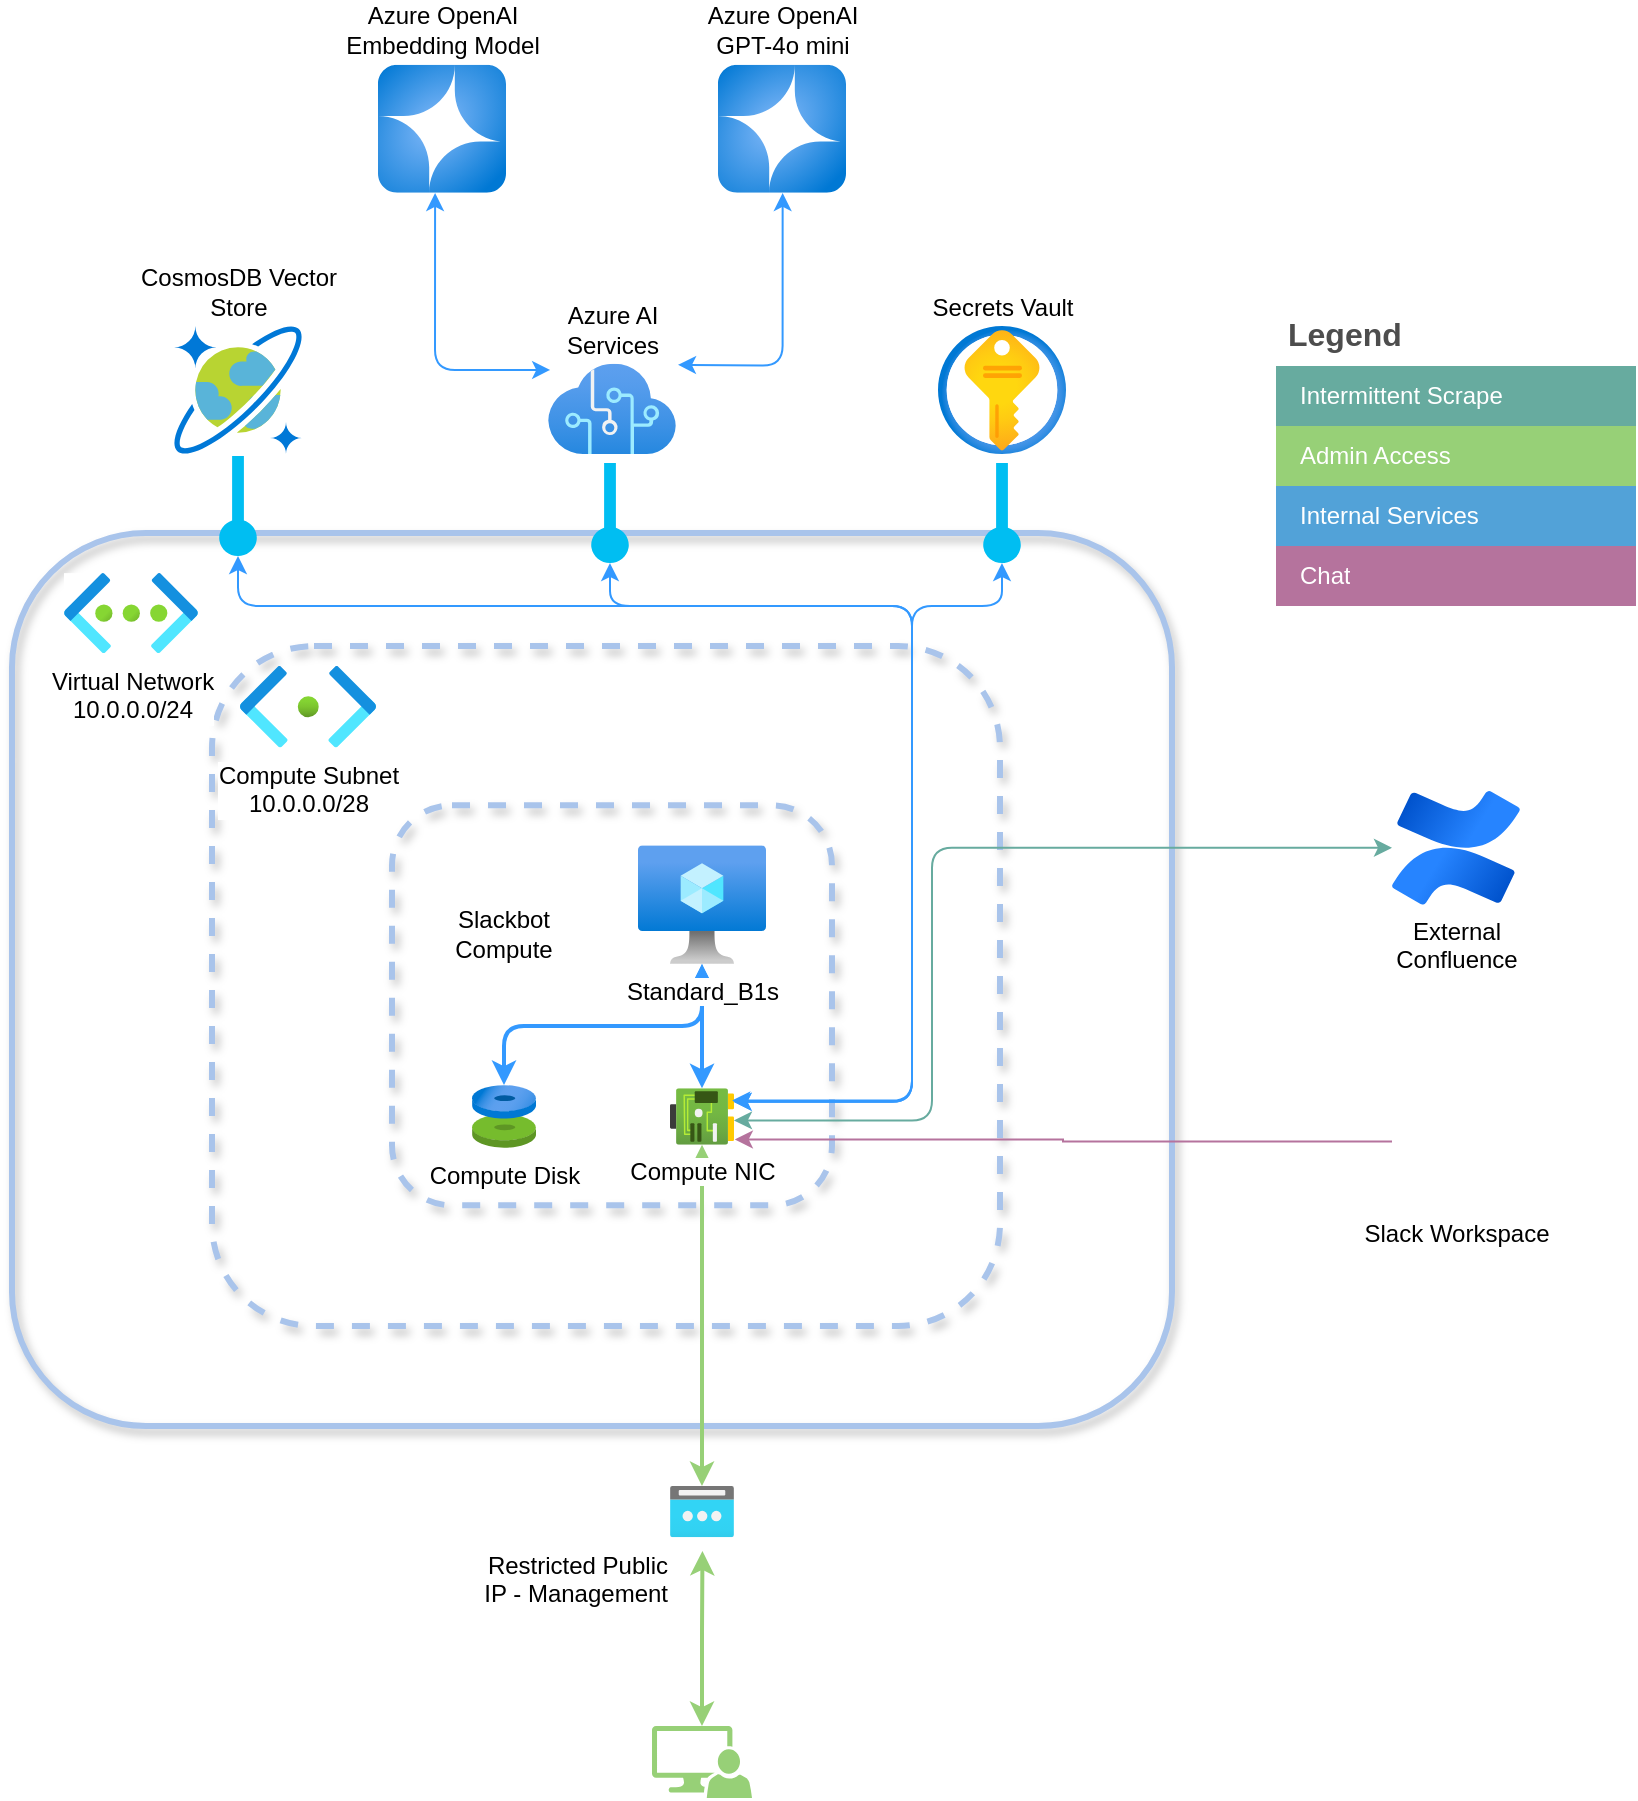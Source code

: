 <mxfile version="26.0.14">
  <diagram name="Page-1" id="jGX7wLICVnVVTPYH7MTh">
    <mxGraphModel dx="1547" dy="2117" grid="1" gridSize="10" guides="1" tooltips="1" connect="1" arrows="1" fold="1" page="1" pageScale="1" pageWidth="850" pageHeight="1100" math="0" shadow="0">
      <root>
        <mxCell id="0" />
        <mxCell id="1" parent="0" />
        <mxCell id="rIsvu3J8an1d6hR5XPZ0-13" value="" style="rounded=1;whiteSpace=wrap;html=1;fillColor=none;strokeWidth=3;strokeColor=#A9C4EB;glass=1;shadow=1;dashed=1;" vertex="1" parent="1">
          <mxGeometry x="280" y="139.68" width="220" height="200" as="geometry" />
        </mxCell>
        <mxCell id="rIsvu3J8an1d6hR5XPZ0-18" value="" style="rounded=1;whiteSpace=wrap;html=1;fillColor=none;strokeWidth=3;strokeColor=#A9C4EB;glass=1;shadow=1;" vertex="1" parent="1">
          <mxGeometry x="90" y="3.56" width="580" height="446.44" as="geometry" />
        </mxCell>
        <mxCell id="rIsvu3J8an1d6hR5XPZ0-21" value="" style="rounded=1;whiteSpace=wrap;html=1;fillColor=none;strokeWidth=3;strokeColor=#A9C4EB;glass=1;shadow=1;dashed=1;" vertex="1" parent="1">
          <mxGeometry x="190" y="60" width="394" height="340" as="geometry" />
        </mxCell>
        <mxCell id="rIsvu3J8an1d6hR5XPZ0-27" style="edgeStyle=orthogonalEdgeStyle;rounded=1;orthogonalLoop=1;jettySize=auto;html=1;strokeColor=#3399FF;strokeWidth=2;startArrow=classic;startFill=1;curved=0;jumpStyle=arc;" edge="1" parent="1" source="rIsvu3J8an1d6hR5XPZ0-1" target="rIsvu3J8an1d6hR5XPZ0-9">
          <mxGeometry relative="1" as="geometry" />
        </mxCell>
        <mxCell id="rIsvu3J8an1d6hR5XPZ0-29" style="edgeStyle=orthogonalEdgeStyle;rounded=1;orthogonalLoop=1;jettySize=auto;html=1;startArrow=classic;startFill=1;strokeColor=#3399FF;strokeWidth=2;curved=0;jumpStyle=arc;" edge="1" parent="1" source="rIsvu3J8an1d6hR5XPZ0-1" target="rIsvu3J8an1d6hR5XPZ0-11">
          <mxGeometry relative="1" as="geometry">
            <Array as="points">
              <mxPoint x="435" y="250" />
              <mxPoint x="336" y="250" />
            </Array>
          </mxGeometry>
        </mxCell>
        <mxCell id="rIsvu3J8an1d6hR5XPZ0-1" value="Standard_B1s" style="image;aspect=fixed;html=1;points=[];align=center;fontSize=12;image=img/lib/azure2/compute/Virtual_Machine.svg;" vertex="1" parent="1">
          <mxGeometry x="403" y="159.68" width="64" height="59.36" as="geometry" />
        </mxCell>
        <mxCell id="rIsvu3J8an1d6hR5XPZ0-2" value="&lt;div&gt;Azure OpenAI&lt;/div&gt;&lt;div&gt;Embedding Model&lt;/div&gt;" style="image;aspect=fixed;html=1;points=[];align=center;fontSize=12;image=img/lib/azure2/ai_machine_learning/Azure_OpenAI.svg;labelPosition=center;verticalLabelPosition=top;verticalAlign=bottom;" vertex="1" parent="1">
          <mxGeometry x="273" y="-230.59" width="64" height="64" as="geometry" />
        </mxCell>
        <mxCell id="rIsvu3J8an1d6hR5XPZ0-3" value="&lt;div&gt;Azure OpenAI&lt;/div&gt;&lt;div&gt;GPT-4o mini&lt;/div&gt;" style="image;aspect=fixed;html=1;points=[];align=center;fontSize=12;image=img/lib/azure2/ai_machine_learning/Azure_OpenAI.svg;labelPosition=center;verticalLabelPosition=top;verticalAlign=bottom;" vertex="1" parent="1">
          <mxGeometry x="443" y="-230.59" width="64" height="64" as="geometry" />
        </mxCell>
        <mxCell id="rIsvu3J8an1d6hR5XPZ0-4" value="&lt;div&gt;External&lt;/div&gt;&lt;div&gt;Confluence&lt;/div&gt;" style="image;html=1;image=img/lib/atlassian/Confluence_Logo.svg;" vertex="1" parent="1">
          <mxGeometry x="780" y="132.4" width="64" height="57" as="geometry" />
        </mxCell>
        <mxCell id="rIsvu3J8an1d6hR5XPZ0-6" value="Slack Workspace" style="shape=image;html=1;verticalAlign=top;verticalLabelPosition=bottom;labelBackgroundColor=#ffffff;imageAspect=0;aspect=fixed;image=https://cdn2.iconfinder.com/data/icons/social-media-2285/512/1_Slack_colored_svg-128.png" vertex="1" parent="1">
          <mxGeometry x="780" y="275.68" width="64" height="64" as="geometry" />
        </mxCell>
        <mxCell id="rIsvu3J8an1d6hR5XPZ0-7" value="Secrets Vault" style="image;aspect=fixed;html=1;points=[];align=center;fontSize=12;image=img/lib/azure2/security/Key_Vaults.svg;labelPosition=center;verticalLabelPosition=top;verticalAlign=bottom;" vertex="1" parent="1">
          <mxGeometry x="553" y="-100" width="64" height="64" as="geometry" />
        </mxCell>
        <mxCell id="rIsvu3J8an1d6hR5XPZ0-31" style="edgeStyle=orthogonalEdgeStyle;rounded=1;orthogonalLoop=1;jettySize=auto;html=1;startArrow=classic;startFill=1;strokeColor=#97D077;strokeWidth=2;curved=0;jumpStyle=arc;" edge="1" parent="1" source="rIsvu3J8an1d6hR5XPZ0-8" target="rIsvu3J8an1d6hR5XPZ0-9">
          <mxGeometry relative="1" as="geometry" />
        </mxCell>
        <mxCell id="rIsvu3J8an1d6hR5XPZ0-8" value="&lt;div&gt;Restricted Public&lt;/div&gt;&lt;div&gt;IP - Management&lt;/div&gt;" style="image;aspect=fixed;html=1;points=[];align=right;fontSize=12;image=img/lib/azure2/networking/Public_IP_Addresses.svg;labelPosition=left;verticalLabelPosition=bottom;verticalAlign=top;" vertex="1" parent="1">
          <mxGeometry x="419" y="480" width="32" height="25.6" as="geometry" />
        </mxCell>
        <mxCell id="rIsvu3J8an1d6hR5XPZ0-9" value="Compute NIC" style="image;aspect=fixed;html=1;points=[];align=center;fontSize=12;image=img/lib/azure2/networking/Network_Interfaces.svg;" vertex="1" parent="1">
          <mxGeometry x="419" y="281.125" width="32" height="28.23" as="geometry" />
        </mxCell>
        <mxCell id="rIsvu3J8an1d6hR5XPZ0-11" value="Compute Disk" style="image;aspect=fixed;html=1;points=[];align=center;fontSize=12;image=img/lib/azure2/compute/Disks.svg;" vertex="1" parent="1">
          <mxGeometry x="320" y="279.52" width="32" height="31.44" as="geometry" />
        </mxCell>
        <mxCell id="rIsvu3J8an1d6hR5XPZ0-12" value="&lt;div&gt;Azure AI&lt;/div&gt;&lt;div&gt;Services&lt;/div&gt;" style="image;aspect=fixed;html=1;points=[];align=center;fontSize=12;image=img/lib/azure2/ai_machine_learning/Cognitive_Services.svg;labelPosition=center;verticalLabelPosition=top;verticalAlign=bottom;" vertex="1" parent="1">
          <mxGeometry x="358" y="-81.18" width="64" height="45.18" as="geometry" />
        </mxCell>
        <mxCell id="rIsvu3J8an1d6hR5XPZ0-14" style="edgeStyle=orthogonalEdgeStyle;rounded=1;orthogonalLoop=1;jettySize=auto;html=1;entryX=0.446;entryY=1.001;entryDx=0;entryDy=0;entryPerimeter=0;curved=0;exitX=0.017;exitY=0.07;exitDx=0;exitDy=0;exitPerimeter=0;strokeColor=#3399FF;startArrow=classic;startFill=1;strokeWidth=1;" edge="1" parent="1" source="rIsvu3J8an1d6hR5XPZ0-12" target="rIsvu3J8an1d6hR5XPZ0-2">
          <mxGeometry relative="1" as="geometry" />
        </mxCell>
        <mxCell id="rIsvu3J8an1d6hR5XPZ0-15" value="" style="edgeStyle=orthogonalEdgeStyle;rounded=1;orthogonalLoop=1;jettySize=auto;entryX=0.505;entryY=1.001;entryDx=0;entryDy=0;entryPerimeter=0;html=1;horizontal=1;verticalAlign=bottom;curved=0;strokeColor=#3399FF;startArrow=classic;startFill=1;strokeWidth=1;" edge="1" parent="1" target="rIsvu3J8an1d6hR5XPZ0-3">
          <mxGeometry relative="1" as="geometry">
            <mxPoint x="423" y="-80.59" as="sourcePoint" />
          </mxGeometry>
        </mxCell>
        <mxCell id="rIsvu3J8an1d6hR5XPZ0-17" value="Slackbot Compute" style="text;html=1;align=center;verticalAlign=middle;whiteSpace=wrap;rounded=0;" vertex="1" parent="1">
          <mxGeometry x="306" y="189.04" width="60" height="30" as="geometry" />
        </mxCell>
        <mxCell id="rIsvu3J8an1d6hR5XPZ0-5" value="&lt;div&gt;CosmosDB Vector&lt;/div&gt;&lt;div&gt;Store&lt;/div&gt;" style="image;sketch=0;aspect=fixed;html=1;points=[];align=center;fontSize=12;image=img/lib/mscae/CosmosDB.svg;labelPosition=center;verticalLabelPosition=top;verticalAlign=bottom;imageBackground=default;" vertex="1" parent="1">
          <mxGeometry x="171" y="-100" width="64" height="64" as="geometry" />
        </mxCell>
        <mxCell id="rIsvu3J8an1d6hR5XPZ0-19" value="" style="verticalLabelPosition=bottom;html=1;verticalAlign=top;align=center;strokeColor=none;fillColor=#00BEF2;shape=mxgraph.azure.service_endpoint;rotation=-90;" vertex="1" parent="1">
          <mxGeometry x="178" y="-20" width="50" height="20" as="geometry" />
        </mxCell>
        <mxCell id="rIsvu3J8an1d6hR5XPZ0-10" value="&lt;div&gt;Virtual Network&lt;/div&gt;&lt;div&gt;10.0.0.0/24&lt;/div&gt;" style="image;aspect=fixed;html=1;points=[];align=center;fontSize=12;image=img/lib/azure2/networking/Virtual_Networks.svg;imageBackground=default;" vertex="1" parent="1">
          <mxGeometry x="116" y="23.56" width="67" height="40" as="geometry" />
        </mxCell>
        <mxCell id="rIsvu3J8an1d6hR5XPZ0-20" value="&lt;div&gt;Compute Subnet&lt;/div&gt;&lt;div&gt;10.0.0.0/28&lt;/div&gt;" style="image;aspect=fixed;html=1;points=[];align=center;fontSize=12;image=img/lib/azure2/networking/Subnet.svg;" vertex="1" parent="1">
          <mxGeometry x="204" y="70" width="68" height="40.72" as="geometry" />
        </mxCell>
        <mxCell id="rIsvu3J8an1d6hR5XPZ0-22" value="" style="verticalLabelPosition=bottom;html=1;verticalAlign=top;align=center;strokeColor=none;fillColor=#00BEF2;shape=mxgraph.azure.service_endpoint;rotation=-90;" vertex="1" parent="1">
          <mxGeometry x="560" y="-16.44" width="50" height="20" as="geometry" />
        </mxCell>
        <mxCell id="rIsvu3J8an1d6hR5XPZ0-23" value="" style="verticalLabelPosition=bottom;html=1;verticalAlign=top;align=center;strokeColor=none;fillColor=#00BEF2;shape=mxgraph.azure.service_endpoint;rotation=-90;" vertex="1" parent="1">
          <mxGeometry x="364" y="-16.44" width="50" height="20" as="geometry" />
        </mxCell>
        <mxCell id="rIsvu3J8an1d6hR5XPZ0-36" style="edgeStyle=orthogonalEdgeStyle;rounded=1;orthogonalLoop=1;jettySize=auto;html=1;entryX=0.999;entryY=0.569;entryDx=0;entryDy=0;entryPerimeter=0;strokeWidth=1;startArrow=classic;startFill=1;strokeColor=#67AB9F;curved=0;" edge="1" parent="1" source="rIsvu3J8an1d6hR5XPZ0-4" target="rIsvu3J8an1d6hR5XPZ0-9">
          <mxGeometry relative="1" as="geometry">
            <Array as="points">
              <mxPoint x="550" y="161" />
              <mxPoint x="550" y="297" />
            </Array>
          </mxGeometry>
        </mxCell>
        <mxCell id="rIsvu3J8an1d6hR5XPZ0-41" value="" style="sketch=0;pointerEvents=1;shadow=0;dashed=0;html=1;strokeColor=none;labelPosition=center;verticalLabelPosition=bottom;verticalAlign=top;align=center;fillColor=#97D077;shape=mxgraph.mscae.system_center.admin_console" vertex="1" parent="1">
          <mxGeometry x="410" y="600" width="50" height="36" as="geometry" />
        </mxCell>
        <mxCell id="rIsvu3J8an1d6hR5XPZ0-42" style="edgeStyle=orthogonalEdgeStyle;rounded=0;orthogonalLoop=1;jettySize=auto;html=1;entryX=0.507;entryY=1.269;entryDx=0;entryDy=0;entryPerimeter=0;startArrow=classic;startFill=1;strokeWidth=2;strokeColor=#97D077;" edge="1" parent="1" source="rIsvu3J8an1d6hR5XPZ0-41" target="rIsvu3J8an1d6hR5XPZ0-8">
          <mxGeometry relative="1" as="geometry" />
        </mxCell>
        <mxCell id="rIsvu3J8an1d6hR5XPZ0-43" value="Legend" style="shape=table;startSize=30;container=1;collapsible=0;childLayout=tableLayout;fontSize=16;align=left;verticalAlign=top;fillColor=none;strokeColor=none;fontColor=#4D4D4D;fontStyle=1;spacingLeft=6;spacing=0;resizable=0;" vertex="1" parent="1">
          <mxGeometry x="722" y="-110" width="180" height="150" as="geometry" />
        </mxCell>
        <mxCell id="rIsvu3J8an1d6hR5XPZ0-44" value="" style="shape=tableRow;horizontal=0;startSize=0;swimlaneHead=0;swimlaneBody=0;strokeColor=inherit;top=0;left=0;bottom=0;right=0;collapsible=0;dropTarget=0;fillColor=none;points=[[0,0.5],[1,0.5]];portConstraint=eastwest;fontSize=12;" vertex="1" parent="rIsvu3J8an1d6hR5XPZ0-43">
          <mxGeometry y="30" width="180" height="30" as="geometry" />
        </mxCell>
        <mxCell id="rIsvu3J8an1d6hR5XPZ0-45" value="Intermittent Scrape" style="shape=partialRectangle;html=1;whiteSpace=wrap;connectable=0;strokeColor=inherit;overflow=hidden;fillColor=#67AB9F;top=0;left=0;bottom=0;right=0;pointerEvents=1;fontSize=12;align=left;fontColor=#FFFFFF;gradientColor=none;spacingLeft=10;spacingRight=4;" vertex="1" parent="rIsvu3J8an1d6hR5XPZ0-44">
          <mxGeometry width="180" height="30" as="geometry">
            <mxRectangle width="180" height="30" as="alternateBounds" />
          </mxGeometry>
        </mxCell>
        <mxCell id="rIsvu3J8an1d6hR5XPZ0-46" value="" style="shape=tableRow;horizontal=0;startSize=0;swimlaneHead=0;swimlaneBody=0;strokeColor=inherit;top=0;left=0;bottom=0;right=0;collapsible=0;dropTarget=0;fillColor=none;points=[[0,0.5],[1,0.5]];portConstraint=eastwest;fontSize=12;" vertex="1" parent="rIsvu3J8an1d6hR5XPZ0-43">
          <mxGeometry y="60" width="180" height="30" as="geometry" />
        </mxCell>
        <mxCell id="rIsvu3J8an1d6hR5XPZ0-47" value="Admin Access" style="shape=partialRectangle;html=1;whiteSpace=wrap;connectable=0;strokeColor=inherit;overflow=hidden;fillColor=#97D077;top=0;left=0;bottom=0;right=0;pointerEvents=1;fontSize=12;align=left;fontColor=#FFFFFF;gradientColor=none;spacingLeft=10;spacingRight=4;" vertex="1" parent="rIsvu3J8an1d6hR5XPZ0-46">
          <mxGeometry width="180" height="30" as="geometry">
            <mxRectangle width="180" height="30" as="alternateBounds" />
          </mxGeometry>
        </mxCell>
        <mxCell id="rIsvu3J8an1d6hR5XPZ0-48" value="" style="shape=tableRow;horizontal=0;startSize=0;swimlaneHead=0;swimlaneBody=0;strokeColor=inherit;top=0;left=0;bottom=0;right=0;collapsible=0;dropTarget=0;fillColor=none;points=[[0,0.5],[1,0.5]];portConstraint=eastwest;fontSize=12;" vertex="1" parent="rIsvu3J8an1d6hR5XPZ0-43">
          <mxGeometry y="90" width="180" height="30" as="geometry" />
        </mxCell>
        <mxCell id="rIsvu3J8an1d6hR5XPZ0-49" value="Internal Services" style="shape=partialRectangle;html=1;whiteSpace=wrap;connectable=0;strokeColor=inherit;overflow=hidden;fillColor=#52a2d8;top=0;left=0;bottom=0;right=0;pointerEvents=1;fontSize=12;align=left;fontColor=#FFFFFF;gradientColor=none;spacingLeft=10;spacingRight=4;" vertex="1" parent="rIsvu3J8an1d6hR5XPZ0-48">
          <mxGeometry width="180" height="30" as="geometry">
            <mxRectangle width="180" height="30" as="alternateBounds" />
          </mxGeometry>
        </mxCell>
        <mxCell id="rIsvu3J8an1d6hR5XPZ0-50" value="" style="shape=tableRow;horizontal=0;startSize=0;swimlaneHead=0;swimlaneBody=0;strokeColor=inherit;top=0;left=0;bottom=0;right=0;collapsible=0;dropTarget=0;fillColor=none;points=[[0,0.5],[1,0.5]];portConstraint=eastwest;fontSize=12;" vertex="1" parent="rIsvu3J8an1d6hR5XPZ0-43">
          <mxGeometry y="120" width="180" height="30" as="geometry" />
        </mxCell>
        <mxCell id="rIsvu3J8an1d6hR5XPZ0-51" value="Chat" style="shape=partialRectangle;html=1;whiteSpace=wrap;connectable=0;strokeColor=inherit;overflow=hidden;fillColor=#B5739D;top=0;left=0;bottom=0;right=0;pointerEvents=1;fontSize=12;align=left;fontColor=#FFFFFF;gradientColor=none;spacingLeft=10;spacingRight=4;" vertex="1" parent="rIsvu3J8an1d6hR5XPZ0-50">
          <mxGeometry width="180" height="30" as="geometry">
            <mxRectangle width="180" height="30" as="alternateBounds" />
          </mxGeometry>
        </mxCell>
        <mxCell id="rIsvu3J8an1d6hR5XPZ0-56" style="edgeStyle=orthogonalEdgeStyle;rounded=1;orthogonalLoop=1;jettySize=auto;html=1;entryX=0.972;entryY=0.217;entryDx=0;entryDy=0;entryPerimeter=0;startArrow=classic;startFill=1;curved=0;strokeColor=#3399FF;" edge="1" parent="1" source="rIsvu3J8an1d6hR5XPZ0-22" target="rIsvu3J8an1d6hR5XPZ0-9">
          <mxGeometry relative="1" as="geometry">
            <Array as="points">
              <mxPoint x="585" y="40" />
              <mxPoint x="540" y="40" />
              <mxPoint x="540" y="287" />
            </Array>
          </mxGeometry>
        </mxCell>
        <mxCell id="rIsvu3J8an1d6hR5XPZ0-59" style="edgeStyle=orthogonalEdgeStyle;rounded=1;orthogonalLoop=1;jettySize=auto;html=1;entryX=0.992;entryY=0.24;entryDx=0;entryDy=0;entryPerimeter=0;startArrow=classic;startFill=1;curved=0;strokeColor=#3399FF;" edge="1" parent="1" source="rIsvu3J8an1d6hR5XPZ0-23" target="rIsvu3J8an1d6hR5XPZ0-9">
          <mxGeometry relative="1" as="geometry">
            <Array as="points">
              <mxPoint x="389" y="40" />
              <mxPoint x="540" y="40" />
              <mxPoint x="540" y="288" />
            </Array>
          </mxGeometry>
        </mxCell>
        <mxCell id="rIsvu3J8an1d6hR5XPZ0-60" style="edgeStyle=orthogonalEdgeStyle;rounded=1;orthogonalLoop=1;jettySize=auto;html=1;entryX=0.992;entryY=0.24;entryDx=0;entryDy=0;entryPerimeter=0;startArrow=classic;startFill=1;curved=0;strokeColor=#3399FF;" edge="1" parent="1" source="rIsvu3J8an1d6hR5XPZ0-19" target="rIsvu3J8an1d6hR5XPZ0-9">
          <mxGeometry relative="1" as="geometry">
            <Array as="points">
              <mxPoint x="203" y="40" />
              <mxPoint x="540" y="40" />
              <mxPoint x="540" y="288" />
            </Array>
          </mxGeometry>
        </mxCell>
        <mxCell id="rIsvu3J8an1d6hR5XPZ0-61" style="edgeStyle=orthogonalEdgeStyle;rounded=0;orthogonalLoop=1;jettySize=auto;html=1;entryX=1.013;entryY=0.906;entryDx=0;entryDy=0;entryPerimeter=0;strokeColor=#B5739D;" edge="1" parent="1" source="rIsvu3J8an1d6hR5XPZ0-6" target="rIsvu3J8an1d6hR5XPZ0-9">
          <mxGeometry relative="1" as="geometry" />
        </mxCell>
      </root>
    </mxGraphModel>
  </diagram>
</mxfile>
